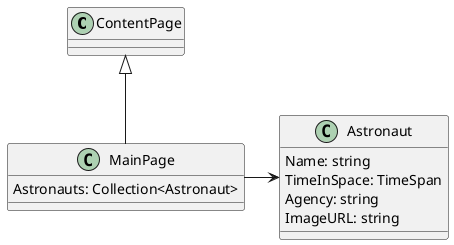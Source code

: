 ------ v1

@startuml

ContentPage <|-- MainPage
MainPage -> Astronaut


class MainPage {
   Astronauts: Collection<Astronaut>
}

class Astronaut {
  Name: string
  TimeInSpace: TimeSpan
  Agency: string
  ImageURL: string
}
@enduml

---  v2

@startuml

ContentPage <|-- MainPage
ContentPage <|-- NewPage
MainPage -> NewPage

NewPage -> Astronaut
MainPage -> Astronaut

class MainPage {
   Astronauts: Collection<Astronaut>
   - OnSelectionChanged(sender: object, e: SelectionChangedEventArgs)
}

class NewPage {
  Astronaut: Astronaut
}

class Astronaut {
  Name: string
  TimeInSpace: TimeSpan
  Agency: string
  ImageURL: string
}



@enduml

--- v3

@startuml

ContentPage <|-- MainPage
ContentPage <|-- NewPage
MainPage -> NewPage
NewPage -> MainPage

NewPage -> Astronaut
MainPage -> Astronaut
INotifyProperty <|.. Astronaut


class MainPage {
   Astronauts: Collection<Astronaut>
   + SetRating(string name, int rating): void
   - OnSelectionChanged(sender: object, e: SelectionChangedEventArgs)
}

class NewPage {
  - _rating: int
  - _mainPage: MainPage
  + Astronaut: Astronaut
  - Slider_OnValueChanged(sender: object, e: ValueChangedEventArgs)
  - Button_OnClicked(sender: object, e: EventArgs)
}

class Astronaut {
  - _rating: int
  + Rating: int {get; set;}
  + Name: string {get; set;}
  + TimeInSpace: TimeSpan  {get; set;}
  + Agency: string  {get; set;}
  + ImageURL: string  {get; set;}
  + PropertyChanged: PropertyChangedEventHandler {event}
  # OnPropertyChanged([CallerMemberName] propertyName: string)
}



@enduml